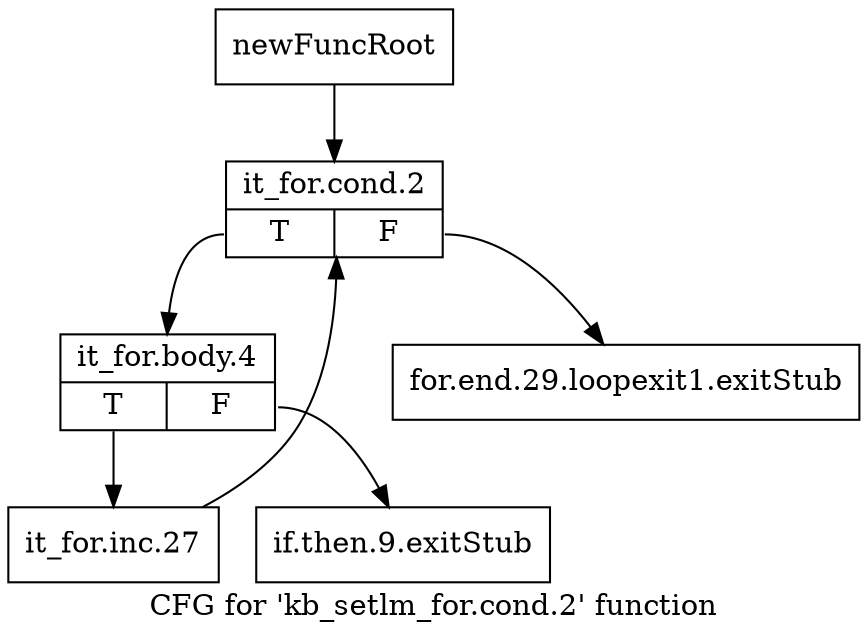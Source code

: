digraph "CFG for 'kb_setlm_for.cond.2' function" {
	label="CFG for 'kb_setlm_for.cond.2' function";

	Node0x12269d0 [shape=record,label="{newFuncRoot}"];
	Node0x12269d0 -> Node0x1226ac0;
	Node0x1226a20 [shape=record,label="{for.end.29.loopexit1.exitStub}"];
	Node0x1226a70 [shape=record,label="{if.then.9.exitStub}"];
	Node0x1226ac0 [shape=record,label="{it_for.cond.2|{<s0>T|<s1>F}}"];
	Node0x1226ac0:s0 -> Node0x1226b10;
	Node0x1226ac0:s1 -> Node0x1226a20;
	Node0x1226b10 [shape=record,label="{it_for.body.4|{<s0>T|<s1>F}}"];
	Node0x1226b10:s0 -> Node0x1226b60;
	Node0x1226b10:s1 -> Node0x1226a70;
	Node0x1226b60 [shape=record,label="{it_for.inc.27}"];
	Node0x1226b60 -> Node0x1226ac0;
}
